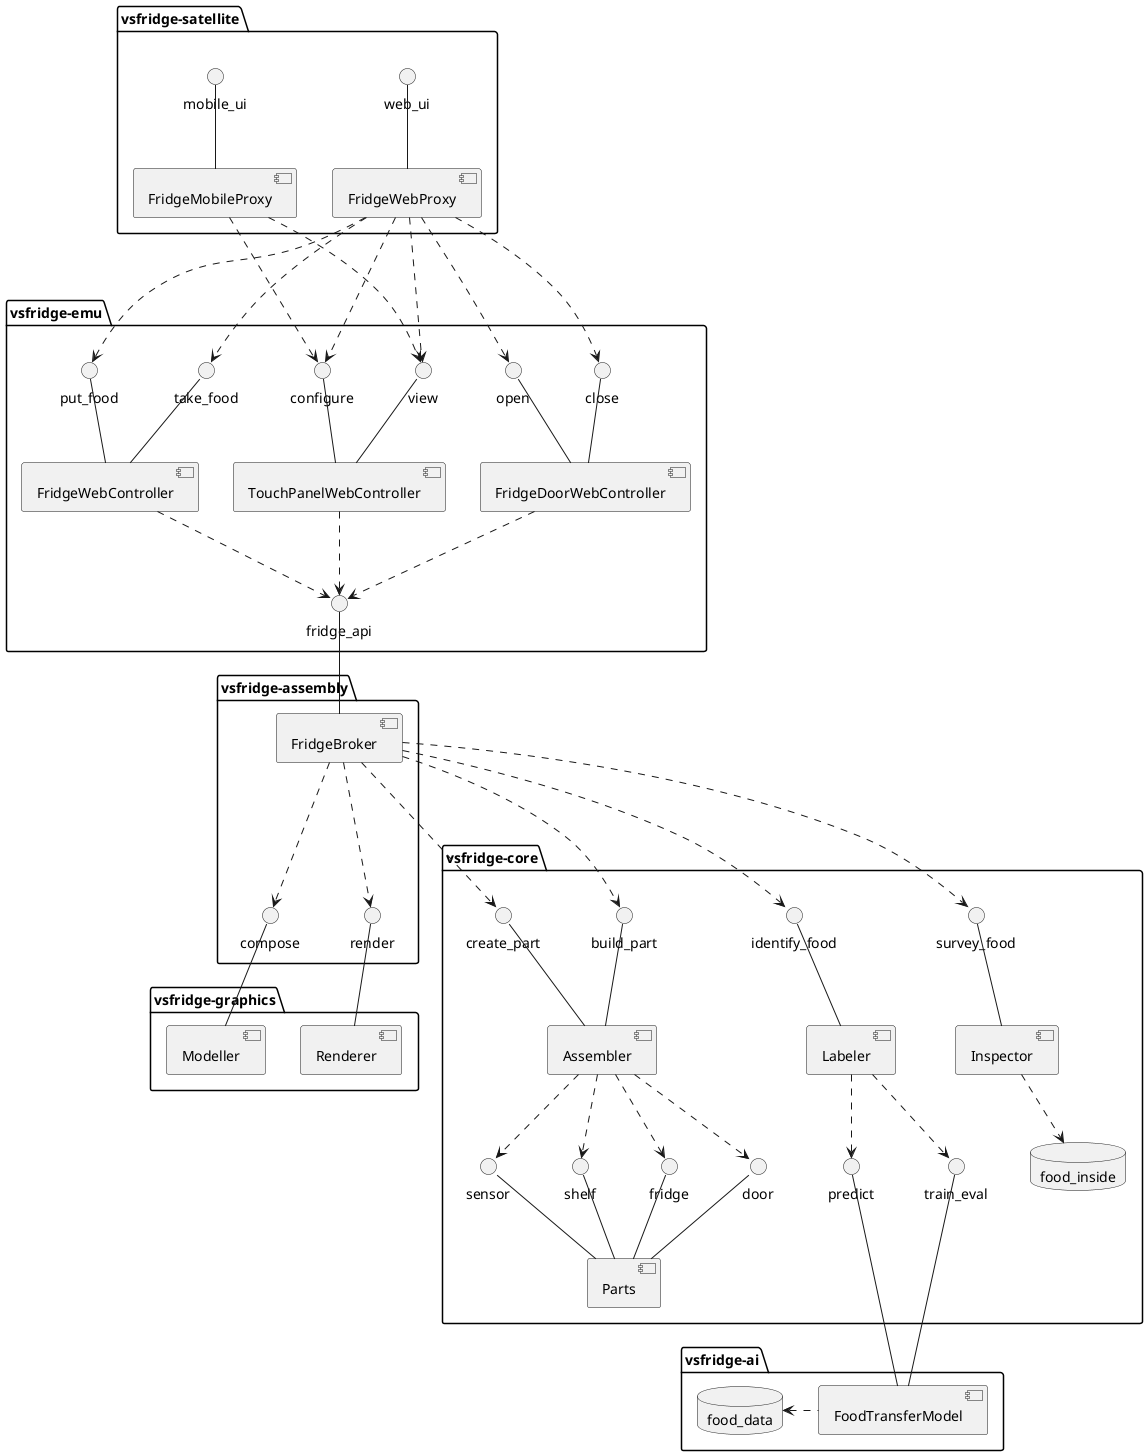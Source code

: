 @startuml

package "vsfridge-core" {
create_part -- [Assembler]
build_part -- [Assembler]
[Assembler] ..> fridge
[Assembler] ..> door
[Assembler] ..> sensor
[Assembler] ..> shelf
identify_food -- [Labeler]
[Labeler] .d.> predict
[Labeler] .d.> train_eval
survey_food -- [Inspector]
database food_inside
[Inspector] .d.> food_inside
fridge -- [Parts]
door -- [Parts]
sensor -- [Parts]
shelf -- [Parts]
}

package "vsfridge-emu" {
open -- [FridgeDoorWebController]
close -- [FridgeDoorWebController]
[FridgeDoorWebController] .d.> fridge_api
configure -- [TouchPanelWebController]
view -- [TouchPanelWebController]
[TouchPanelWebController] .d.> fridge_api
put_food -- [FridgeWebController]
take_food -- [FridgeWebController]
[FridgeWebController] .d.> fridge_api
}

package "vsfridge-assembly" {
fridge_api -- [FridgeBroker]
[FridgeBroker] ..d.> create_part
[FridgeBroker] ..d.> build_part
[FridgeBroker] ..d.> identify_food
[FridgeBroker] ..d.> survey_food
[FridgeBroker] ..d.> compose
[FridgeBroker] ..d.> render
}

package "vsfridge-ai" {
train_eval --- [FoodTransferModel]
predict --- [FoodTransferModel]
database food_data
[FoodTransferModel] .l.> food_data
}

package "vsfridge-graphics" {
compose -- [Modeller]
render -- [Renderer]
}

package "vsfridge-satellite" {
mobile_ui -- [FridgeMobileProxy]
web_ui -- [FridgeWebProxy]
[FridgeWebProxy] ..d.> open
[FridgeWebProxy] ..d.> close
[FridgeWebProxy] ..d.> configure
[FridgeWebProxy] ..d.> view
[FridgeWebProxy] ..d.> put_food
[FridgeWebProxy] ..d.> take_food
[FridgeMobileProxy] ..d.> view
[FridgeMobileProxy] ..d.> configure
}

@enduml